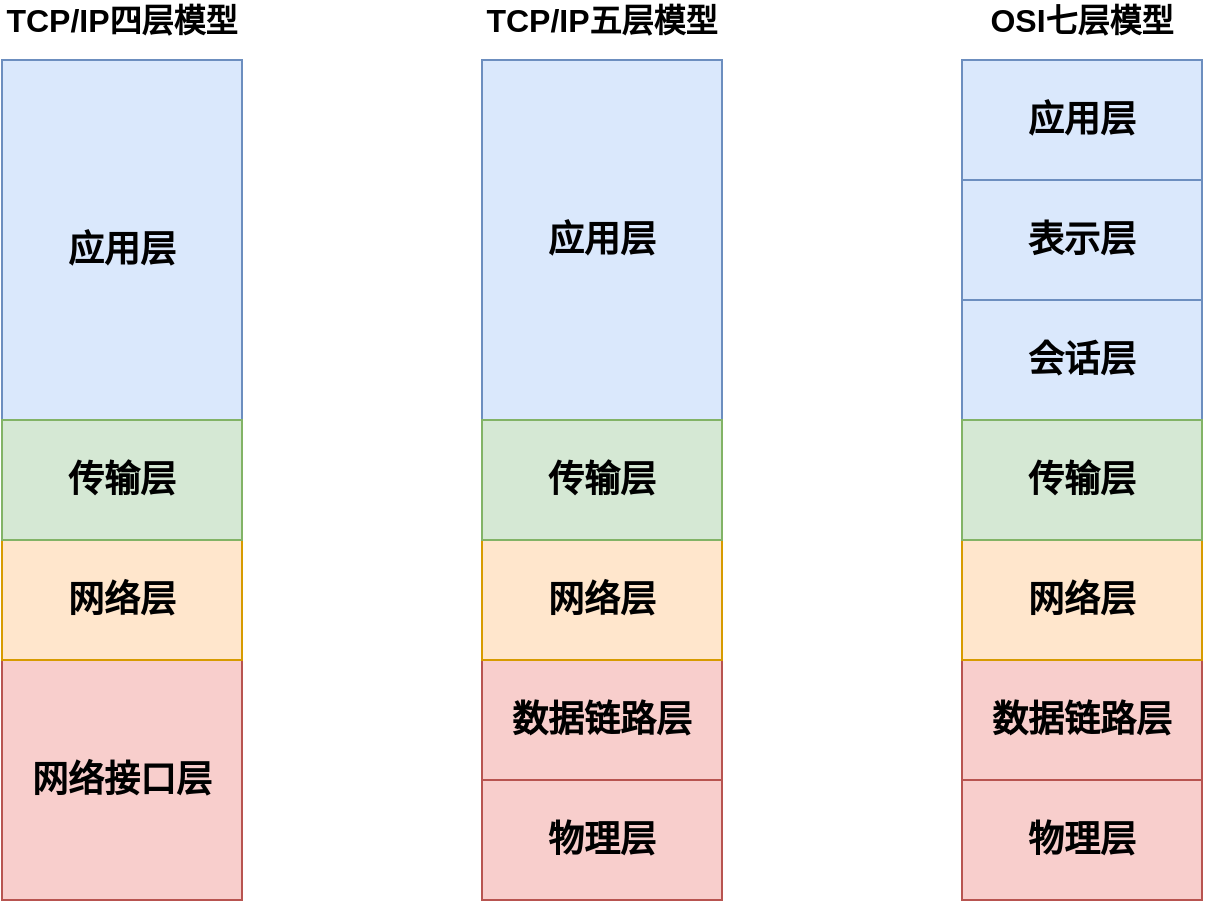 <mxfile version="10.7.1" type="device"><diagram id="8HdPPavlg0hs8LvCiRic" name="Page-1"><mxGraphModel dx="1058" dy="797" grid="1" gridSize="10" guides="1" tooltips="1" connect="1" arrows="1" fold="1" page="1" pageScale="1" pageWidth="827" pageHeight="1169" math="0" shadow="0"><root><mxCell id="0"/><mxCell id="1" parent="0"/><mxCell id="kiV54fNYbquHbXREyxJJ-20" value="应用层" style="rounded=0;whiteSpace=wrap;html=1;fillColor=#dae8fc;strokeColor=#6c8ebf;fontStyle=1;fontSize=18;" vertex="1" parent="1"><mxGeometry x="40" y="40" width="120" height="190" as="geometry"/></mxCell><mxCell id="kiV54fNYbquHbXREyxJJ-21" value="网络接口层" style="rounded=0;whiteSpace=wrap;html=1;fillColor=#f8cecc;strokeColor=#b85450;fontStyle=1;fontSize=18;" vertex="1" parent="1"><mxGeometry x="40" y="340" width="120" height="120" as="geometry"/></mxCell><mxCell id="kiV54fNYbquHbXREyxJJ-22" value="网络层" style="rounded=0;whiteSpace=wrap;html=1;fillColor=#ffe6cc;strokeColor=#d79b00;fontStyle=1;fontSize=18;" vertex="1" parent="1"><mxGeometry x="40" y="280" width="120" height="60" as="geometry"/></mxCell><mxCell id="kiV54fNYbquHbXREyxJJ-23" value="传输层" style="rounded=0;whiteSpace=wrap;html=1;fillColor=#d5e8d4;strokeColor=#82b366;fontStyle=1;fontSize=18;" vertex="1" parent="1"><mxGeometry x="40" y="220" width="120" height="60" as="geometry"/></mxCell><mxCell id="kiV54fNYbquHbXREyxJJ-24" value="应用层" style="rounded=0;whiteSpace=wrap;html=1;fillColor=#dae8fc;strokeColor=#6c8ebf;fontStyle=1;fontSize=18;" vertex="1" parent="1"><mxGeometry x="280" y="40" width="120" height="180" as="geometry"/></mxCell><mxCell id="kiV54fNYbquHbXREyxJJ-25" value="数据链路层" style="rounded=0;whiteSpace=wrap;html=1;fillColor=#f8cecc;strokeColor=#b85450;fontStyle=1;fontSize=18;" vertex="1" parent="1"><mxGeometry x="280" y="340" width="120" height="60" as="geometry"/></mxCell><mxCell id="kiV54fNYbquHbXREyxJJ-26" value="网络层" style="rounded=0;whiteSpace=wrap;html=1;fillColor=#ffe6cc;strokeColor=#d79b00;fontStyle=1;fontSize=18;" vertex="1" parent="1"><mxGeometry x="280" y="280" width="120" height="60" as="geometry"/></mxCell><mxCell id="kiV54fNYbquHbXREyxJJ-27" value="传输层" style="rounded=0;whiteSpace=wrap;html=1;fillColor=#d5e8d4;strokeColor=#82b366;fontStyle=1;fontSize=18;" vertex="1" parent="1"><mxGeometry x="280" y="220" width="120" height="60" as="geometry"/></mxCell><mxCell id="kiV54fNYbquHbXREyxJJ-28" value="物理层" style="rounded=0;whiteSpace=wrap;html=1;fillColor=#f8cecc;strokeColor=#b85450;fontStyle=1;fontSize=18;" vertex="1" parent="1"><mxGeometry x="280" y="400" width="120" height="60" as="geometry"/></mxCell><mxCell id="kiV54fNYbquHbXREyxJJ-29" value="会话层" style="rounded=0;whiteSpace=wrap;html=1;fillColor=#dae8fc;strokeColor=#6c8ebf;fontStyle=1;fontSize=18;" vertex="1" parent="1"><mxGeometry x="520" y="160" width="120" height="60" as="geometry"/></mxCell><mxCell id="kiV54fNYbquHbXREyxJJ-30" value="数据链路层" style="rounded=0;whiteSpace=wrap;html=1;fillColor=#f8cecc;strokeColor=#b85450;fontStyle=1;fontSize=18;" vertex="1" parent="1"><mxGeometry x="520" y="340" width="120" height="60" as="geometry"/></mxCell><mxCell id="kiV54fNYbquHbXREyxJJ-31" value="网络层" style="rounded=0;whiteSpace=wrap;html=1;fillColor=#ffe6cc;strokeColor=#d79b00;fontStyle=1;fontSize=18;" vertex="1" parent="1"><mxGeometry x="520" y="280" width="120" height="60" as="geometry"/></mxCell><mxCell id="kiV54fNYbquHbXREyxJJ-32" value="传输层" style="rounded=0;whiteSpace=wrap;html=1;fillColor=#d5e8d4;strokeColor=#82b366;fontStyle=1;fontSize=18;" vertex="1" parent="1"><mxGeometry x="520" y="220" width="120" height="60" as="geometry"/></mxCell><mxCell id="kiV54fNYbquHbXREyxJJ-33" value="物理层" style="rounded=0;whiteSpace=wrap;html=1;fillColor=#f8cecc;strokeColor=#b85450;fontStyle=1;fontSize=18;" vertex="1" parent="1"><mxGeometry x="520" y="400" width="120" height="60" as="geometry"/></mxCell><mxCell id="kiV54fNYbquHbXREyxJJ-34" value="应用层" style="rounded=0;whiteSpace=wrap;html=1;fillColor=#dae8fc;strokeColor=#6c8ebf;fontStyle=1;fontSize=18;" vertex="1" parent="1"><mxGeometry x="520" y="40" width="120" height="60" as="geometry"/></mxCell><mxCell id="kiV54fNYbquHbXREyxJJ-35" value="表示层" style="rounded=0;whiteSpace=wrap;html=1;fillColor=#dae8fc;strokeColor=#6c8ebf;fontStyle=1;fontSize=18;" vertex="1" parent="1"><mxGeometry x="520" y="100" width="120" height="60" as="geometry"/></mxCell><mxCell id="kiV54fNYbquHbXREyxJJ-36" value="TCP/IP四层模型" style="text;html=1;strokeColor=none;fillColor=none;align=center;verticalAlign=middle;whiteSpace=wrap;rounded=0;fontStyle=1;fontSize=16;" vertex="1" parent="1"><mxGeometry x="40" y="10" width="120" height="20" as="geometry"/></mxCell><mxCell id="kiV54fNYbquHbXREyxJJ-37" value="TCP/IP五层模型" style="text;html=1;strokeColor=none;fillColor=none;align=center;verticalAlign=middle;whiteSpace=wrap;rounded=0;fontStyle=1;fontSize=16;" vertex="1" parent="1"><mxGeometry x="280" y="10" width="120" height="20" as="geometry"/></mxCell><mxCell id="kiV54fNYbquHbXREyxJJ-38" value="OSI七层模型" style="text;html=1;strokeColor=none;fillColor=none;align=center;verticalAlign=middle;whiteSpace=wrap;rounded=0;fontStyle=1;fontSize=16;" vertex="1" parent="1"><mxGeometry x="520" y="10" width="120" height="20" as="geometry"/></mxCell></root></mxGraphModel></diagram></mxfile>